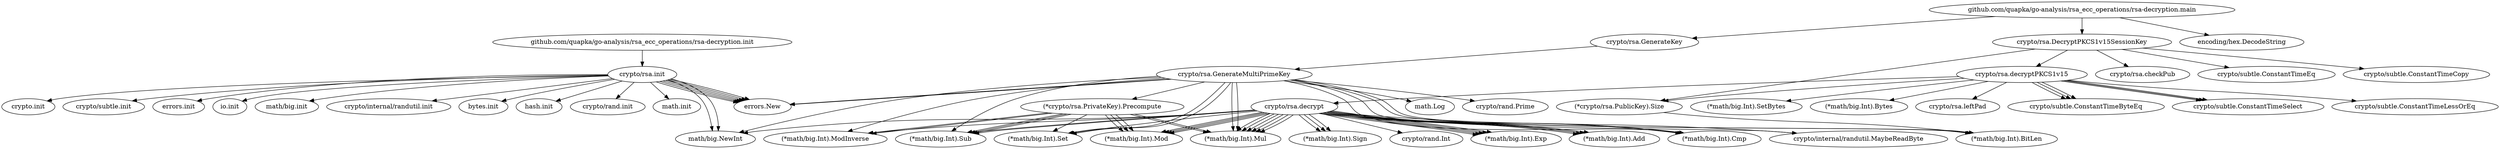 digraph graphviz {
  "crypto/rsa.init" -> "crypto.init"
  "crypto/rsa.init" -> "crypto/subtle.init"
  "crypto/rsa.init" -> "errors.init"
  "crypto/rsa.init" -> "io.init"
  "crypto/rsa.init" -> "math/big.init"
  "crypto/rsa.init" -> "crypto/internal/randutil.init"
  "crypto/rsa.init" -> "bytes.init"
  "crypto/rsa.init" -> "hash.init"
  "crypto/rsa.init" -> "crypto/rand.init"
  "crypto/rsa.init" -> "math.init"
  "crypto/rsa.init" -> "math/big.NewInt"
  "crypto/rsa.init" -> "math/big.NewInt"
  "crypto/rsa.init" -> "errors.New"
  "crypto/rsa.init" -> "errors.New"
  "crypto/rsa.init" -> "errors.New"
  "crypto/rsa.init" -> "errors.New"
  "crypto/rsa.init" -> "errors.New"
  "crypto/rsa.init" -> "errors.New"
  "github.com/quapka/go-analysis/rsa_ecc_operations/rsa-decryption.init" -> "crypto/rsa.init"
  "(*crypto/rsa.PrivateKey).Precompute" -> "(*math/big.Int).Sub"
  "(*crypto/rsa.PrivateKey).Precompute" -> "(*math/big.Int).Mod"
  "(*crypto/rsa.PrivateKey).Precompute" -> "(*math/big.Int).Sub"
  "(*crypto/rsa.PrivateKey).Precompute" -> "(*math/big.Int).Mod"
  "(*crypto/rsa.PrivateKey).Precompute" -> "(*math/big.Int).ModInverse"
  "(*crypto/rsa.PrivateKey).Precompute" -> "(*math/big.Int).Mul"
  "(*crypto/rsa.PrivateKey).Precompute" -> "(*math/big.Int).Sub"
  "(*crypto/rsa.PrivateKey).Precompute" -> "(*math/big.Int).Mod"
  "(*crypto/rsa.PrivateKey).Precompute" -> "(*math/big.Int).Set"
  "(*crypto/rsa.PrivateKey).Precompute" -> "(*math/big.Int).ModInverse"
  "(*crypto/rsa.PrivateKey).Precompute" -> "(*math/big.Int).Mul"
  "crypto/rsa.decrypt" -> "(*math/big.Int).Cmp"
  "crypto/rsa.decrypt" -> "(*math/big.Int).Sign"
  "crypto/rsa.decrypt" -> "crypto/internal/randutil.MaybeReadByte"
  "crypto/rsa.decrypt" -> "crypto/rand.Int"
  "crypto/rsa.decrypt" -> "(*math/big.Int).Cmp"
  "crypto/rsa.decrypt" -> "(*math/big.Int).ModInverse"
  "crypto/rsa.decrypt" -> "math/big.NewInt"
  "crypto/rsa.decrypt" -> "(*math/big.Int).Exp"
  "crypto/rsa.decrypt" -> "(*math/big.Int).Set"
  "crypto/rsa.decrypt" -> "(*math/big.Int).Mul"
  "crypto/rsa.decrypt" -> "(*math/big.Int).Mod"
  "crypto/rsa.decrypt" -> "(*math/big.Int).Exp"
  "crypto/rsa.decrypt" -> "(*math/big.Int).Exp"
  "crypto/rsa.decrypt" -> "(*math/big.Int).Exp"
  "crypto/rsa.decrypt" -> "(*math/big.Int).Sub"
  "crypto/rsa.decrypt" -> "(*math/big.Int).Sign"
  "crypto/rsa.decrypt" -> "(*math/big.Int).Add"
  "crypto/rsa.decrypt" -> "(*math/big.Int).Mul"
  "crypto/rsa.decrypt" -> "(*math/big.Int).Mod"
  "crypto/rsa.decrypt" -> "(*math/big.Int).Mul"
  "crypto/rsa.decrypt" -> "(*math/big.Int).Add"
  "crypto/rsa.decrypt" -> "(*math/big.Int).Exp"
  "crypto/rsa.decrypt" -> "(*math/big.Int).Sub"
  "crypto/rsa.decrypt" -> "(*math/big.Int).Mul"
  "crypto/rsa.decrypt" -> "(*math/big.Int).Mod"
  "crypto/rsa.decrypt" -> "(*math/big.Int).Sign"
  "crypto/rsa.decrypt" -> "(*math/big.Int).Add"
  "crypto/rsa.decrypt" -> "(*math/big.Int).Mul"
  "crypto/rsa.decrypt" -> "(*math/big.Int).Add"
  "crypto/rsa.decrypt" -> "(*math/big.Int).Mul"
  "crypto/rsa.decrypt" -> "(*math/big.Int).Mod"
  "(*crypto/rsa.PublicKey).Size" -> "(*math/big.Int).BitLen"
  "crypto/rsa.decryptPKCS1v15" -> "(*crypto/rsa.PublicKey).Size"
  "crypto/rsa.decryptPKCS1v15" -> "(*math/big.Int).SetBytes"
  "crypto/rsa.decryptPKCS1v15" -> "crypto/rsa.decrypt"
  "crypto/rsa.decryptPKCS1v15" -> "(*math/big.Int).Bytes"
  "crypto/rsa.decryptPKCS1v15" -> "crypto/rsa.leftPad"
  "crypto/rsa.decryptPKCS1v15" -> "crypto/subtle.ConstantTimeByteEq"
  "crypto/rsa.decryptPKCS1v15" -> "crypto/subtle.ConstantTimeByteEq"
  "crypto/rsa.decryptPKCS1v15" -> "crypto/subtle.ConstantTimeByteEq"
  "crypto/rsa.decryptPKCS1v15" -> "crypto/subtle.ConstantTimeSelect"
  "crypto/rsa.decryptPKCS1v15" -> "crypto/subtle.ConstantTimeSelect"
  "crypto/rsa.decryptPKCS1v15" -> "crypto/subtle.ConstantTimeLessOrEq"
  "crypto/rsa.decryptPKCS1v15" -> "crypto/subtle.ConstantTimeSelect"
  "crypto/rsa.DecryptPKCS1v15SessionKey" -> "crypto/rsa.checkPub"
  "crypto/rsa.DecryptPKCS1v15SessionKey" -> "(*crypto/rsa.PublicKey).Size"
  "crypto/rsa.DecryptPKCS1v15SessionKey" -> "crypto/rsa.decryptPKCS1v15"
  "crypto/rsa.DecryptPKCS1v15SessionKey" -> "crypto/subtle.ConstantTimeEq"
  "crypto/rsa.DecryptPKCS1v15SessionKey" -> "crypto/subtle.ConstantTimeCopy"
  "github.com/quapka/go-analysis/rsa_ecc_operations/rsa-decryption.main" -> "encoding/hex.DecodeString"
  "crypto/rsa.GenerateMultiPrimeKey" -> "crypto/internal/randutil.MaybeReadByte"
  "crypto/rsa.GenerateMultiPrimeKey" -> "errors.New"
  "crypto/rsa.GenerateMultiPrimeKey" -> "math.Log"
  "crypto/rsa.GenerateMultiPrimeKey" -> "errors.New"
  "crypto/rsa.GenerateMultiPrimeKey" -> "crypto/rand.Prime"
  "crypto/rsa.GenerateMultiPrimeKey" -> "(*math/big.Int).BitLen"
  "crypto/rsa.GenerateMultiPrimeKey" -> "(*math/big.Int).Set"
  "crypto/rsa.GenerateMultiPrimeKey" -> "(*math/big.Int).Set"
  "crypto/rsa.GenerateMultiPrimeKey" -> "(*math/big.Int).Cmp"
  "crypto/rsa.GenerateMultiPrimeKey" -> "(*math/big.Int).Mul"
  "crypto/rsa.GenerateMultiPrimeKey" -> "(*math/big.Int).Sub"
  "crypto/rsa.GenerateMultiPrimeKey" -> "(*math/big.Int).Mul"
  "crypto/rsa.GenerateMultiPrimeKey" -> "(*math/big.Int).BitLen"
  "crypto/rsa.GenerateMultiPrimeKey" -> "math/big.NewInt"
  "crypto/rsa.GenerateMultiPrimeKey" -> "(*math/big.Int).ModInverse"
  "crypto/rsa.GenerateMultiPrimeKey" -> "(*crypto/rsa.PrivateKey).Precompute"
  "crypto/rsa.GenerateKey" -> "crypto/rsa.GenerateMultiPrimeKey"
  "github.com/quapka/go-analysis/rsa_ecc_operations/rsa-decryption.main" -> "crypto/rsa.GenerateKey"
  "github.com/quapka/go-analysis/rsa_ecc_operations/rsa-decryption.main" -> "crypto/rsa.DecryptPKCS1v15SessionKey"
}
